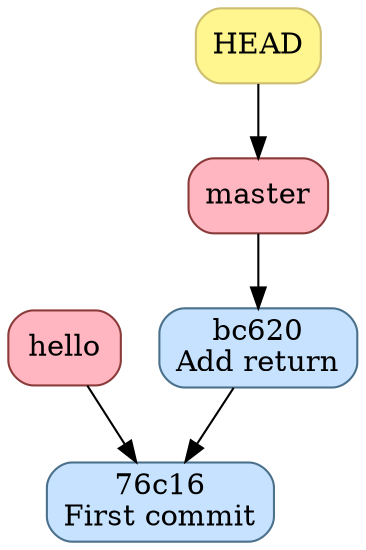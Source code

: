 digraph "git history" {
  "master" [shape="box",style="rounded,filled",color="indianred4", fillcolor="lightpink", label="master"];
  "master" -> "bc620";
  "hello" [shape="box",style="rounded,filled",color="indianred4", fillcolor="lightpink", label="hello"];
  "hello" -> "76c16";
  "HEAD" [shape="box",style="rounded,filled",color="lightgoldenrod3", fillcolor="khaki1", label="HEAD"];
  "HEAD" -> "master";
  "bc620" [shape="box",style="rounded,filled",color="skyblue4", fillcolor="slategray1", label="bc620\nAdd return"];
  "bc620" -> "76c16";
  "76c16" [shape="box",style="rounded,filled",color="skyblue4", fillcolor="slategray1", label="76c16\nFirst commit"];
}
